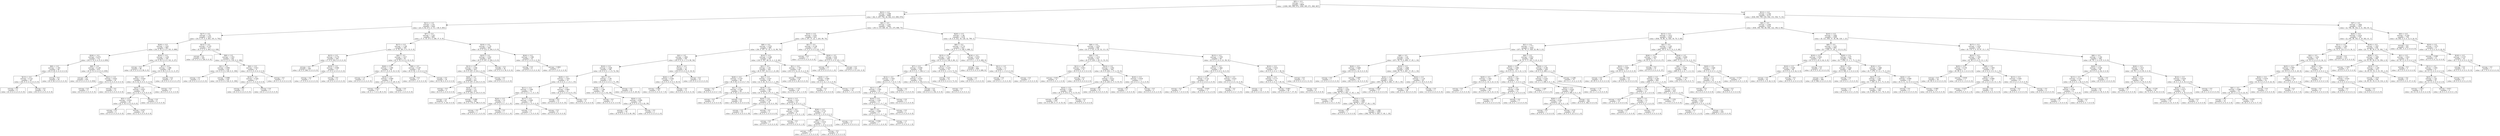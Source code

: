 digraph Tree {
node [shape=box] ;
0 [label="X[5] <= 0.5\nentropy = 3.17\nsamples = 8859\nvalue = [1000, 995, 990, 972, 1000, 995, 971, 969, 967]"] ;
1 [label="X[23] <= 0.5\nentropy = 2.588\nsamples = 4084\nvalue = [62, 0, 207, 742, 44, 842, 413, 898, 876]"] ;
0 -> 1 [labeldistance=2.5, labelangle=45, headlabel="True"] ;
2 [label="X[11] <= 0.5\nentropy = 2.05\nsamples = 2242\nvalue = [23, 0, 92, 473, 4, 711, 138, 0, 801]"] ;
1 -> 2 ;
3 [label="X[17] <= 0.5\nentropy = 1.55\nsamples = 1433\nvalue = [16, 0, 57, 0, 4, 463, 101, 0, 792]"] ;
2 -> 3 ;
4 [label="X[20] <= 0.5\nentropy = 1.021\nsamples = 862\nvalue = [16, 0, 55, 0, 4, 0, 101, 0, 686]"] ;
3 -> 4 ;
5 [label="X[26] <= 0.5\nentropy = 0.474\nsamples = 712\nvalue = [16, 0, 33, 0, 4, 0, 0, 0, 659]"] ;
4 -> 5 ;
6 [label="X[8] <= 0.5\nentropy = 1.361\nsamples = 40\nvalue = [16, 0, 20, 0, 4, 0, 0, 0, 0]"] ;
5 -> 6 ;
7 [label="X[13] <= 0.5\nentropy = 0.722\nsamples = 20\nvalue = [16, 0, 0, 0, 4, 0, 0, 0, 0]"] ;
6 -> 7 ;
8 [label="entropy = 0.0\nsamples = 4\nvalue = [0, 0, 0, 0, 4, 0, 0, 0, 0]"] ;
7 -> 8 ;
9 [label="entropy = 0.0\nsamples = 16\nvalue = [16, 0, 0, 0, 0, 0, 0, 0, 0]"] ;
7 -> 9 ;
10 [label="entropy = 0.0\nsamples = 20\nvalue = [0, 0, 20, 0, 0, 0, 0, 0, 0]"] ;
6 -> 10 ;
11 [label="X[8] <= 0.5\nentropy = 0.138\nsamples = 672\nvalue = [0, 0, 13, 0, 0, 0, 0, 0, 659]"] ;
5 -> 11 ;
12 [label="entropy = 0.0\nsamples = 654\nvalue = [0, 0, 0, 0, 0, 0, 0, 0, 654]"] ;
11 -> 12 ;
13 [label="X[21] <= 0.5\nentropy = 0.852\nsamples = 18\nvalue = [0, 0, 13, 0, 0, 0, 0, 0, 5]"] ;
11 -> 13 ;
14 [label="entropy = 0.0\nsamples = 5\nvalue = [0, 0, 0, 0, 0, 0, 0, 0, 5]"] ;
13 -> 14 ;
15 [label="entropy = 0.0\nsamples = 13\nvalue = [0, 0, 13, 0, 0, 0, 0, 0, 0]"] ;
13 -> 15 ;
16 [label="X[16] <= 0.5\nentropy = 1.236\nsamples = 150\nvalue = [0, 0, 22, 0, 0, 0, 101, 0, 27]"] ;
4 -> 16 ;
17 [label="entropy = 0.0\nsamples = 90\nvalue = [0, 0, 0, 0, 0, 0, 90, 0, 0]"] ;
16 -> 17 ;
18 [label="X[7] <= 0.5\nentropy = 1.498\nsamples = 60\nvalue = [0, 0, 22, 0, 0, 0, 11, 0, 27]"] ;
16 -> 18 ;
19 [label="X[6] <= 0.5\nentropy = 0.918\nsamples = 33\nvalue = [0, 0, 22, 0, 0, 0, 11, 0, 0]"] ;
18 -> 19 ;
20 [label="X[25] <= 0.5\nentropy = 0.837\nsamples = 30\nvalue = [0, 0, 22, 0, 0, 0, 8, 0, 0]"] ;
19 -> 20 ;
21 [label="X[3] <= 0.5\nentropy = 0.918\nsamples = 24\nvalue = [0, 0, 16, 0, 0, 0, 8, 0, 0]"] ;
20 -> 21 ;
22 [label="entropy = 0.0\nsamples = 4\nvalue = [0, 0, 4, 0, 0, 0, 0, 0, 0]"] ;
21 -> 22 ;
23 [label="entropy = 0.971\nsamples = 20\nvalue = [0, 0, 12, 0, 0, 0, 8, 0, 0]"] ;
21 -> 23 ;
24 [label="entropy = 0.0\nsamples = 6\nvalue = [0, 0, 6, 0, 0, 0, 0, 0, 0]"] ;
20 -> 24 ;
25 [label="entropy = 0.0\nsamples = 3\nvalue = [0, 0, 0, 0, 0, 0, 3, 0, 0]"] ;
19 -> 25 ;
26 [label="entropy = 0.0\nsamples = 27\nvalue = [0, 0, 0, 0, 0, 0, 0, 0, 27]"] ;
18 -> 26 ;
27 [label="X[12] <= 0.5\nentropy = 0.725\nsamples = 571\nvalue = [0, 0, 2, 0, 0, 463, 0, 0, 106]"] ;
3 -> 27 ;
28 [label="entropy = 0.0\nsamples = 329\nvalue = [0, 0, 0, 0, 0, 329, 0, 0, 0]"] ;
27 -> 28 ;
29 [label="X[8] <= 0.5\nentropy = 1.051\nsamples = 242\nvalue = [0, 0, 2, 0, 0, 134, 0, 0, 106]"] ;
27 -> 29 ;
30 [label="X[1] <= 0.5\nentropy = 0.994\nsamples = 234\nvalue = [0, 0, 0, 0, 0, 128, 0, 0, 106]"] ;
29 -> 30 ;
31 [label="entropy = 0.0\nsamples = 4\nvalue = [0, 0, 0, 0, 0, 4, 0, 0, 0]"] ;
30 -> 31 ;
32 [label="entropy = 0.996\nsamples = 230\nvalue = [0, 0, 0, 0, 0, 124, 0, 0, 106]"] ;
30 -> 32 ;
33 [label="X[4] <= 0.5\nentropy = 0.811\nsamples = 8\nvalue = [0, 0, 2, 0, 0, 6, 0, 0, 0]"] ;
29 -> 33 ;
34 [label="X[10] <= 0.5\nentropy = 0.592\nsamples = 7\nvalue = [0, 0, 1, 0, 0, 6, 0, 0, 0]"] ;
33 -> 34 ;
35 [label="entropy = 0.0\nsamples = 6\nvalue = [0, 0, 0, 0, 0, 6, 0, 0, 0]"] ;
34 -> 35 ;
36 [label="entropy = 0.0\nsamples = 1\nvalue = [0, 0, 1, 0, 0, 0, 0, 0, 0]"] ;
34 -> 36 ;
37 [label="entropy = 0.0\nsamples = 1\nvalue = [0, 0, 1, 0, 0, 0, 0, 0, 0]"] ;
33 -> 37 ;
38 [label="X[7] <= 0.5\nentropy = 1.507\nsamples = 809\nvalue = [7, 0, 35, 473, 0, 248, 37, 0, 9]"] ;
2 -> 38 ;
39 [label="X[17] <= 0.5\nentropy = 1.148\nsamples = 340\nvalue = [7, 0, 35, 261, 0, 4, 33, 0, 0]"] ;
38 -> 39 ;
40 [label="X[15] <= 0.5\nentropy = 0.179\nsamples = 259\nvalue = [7, 0, 0, 252, 0, 0, 0, 0, 0]"] ;
39 -> 40 ;
41 [label="entropy = 0.0\nsamples = 248\nvalue = [0, 0, 0, 248, 0, 0, 0, 0, 0]"] ;
40 -> 41 ;
42 [label="X[19] <= 0.5\nentropy = 0.946\nsamples = 11\nvalue = [7, 0, 0, 4, 0, 0, 0, 0, 0]"] ;
40 -> 42 ;
43 [label="entropy = 0.0\nsamples = 7\nvalue = [7, 0, 0, 0, 0, 0, 0, 0, 0]"] ;
42 -> 43 ;
44 [label="entropy = 0.0\nsamples = 4\nvalue = [0, 0, 0, 4, 0, 0, 0, 0, 0]"] ;
42 -> 44 ;
45 [label="X[4] <= 0.5\nentropy = 1.617\nsamples = 81\nvalue = [0, 0, 35, 9, 0, 4, 33, 0, 0]"] ;
39 -> 45 ;
46 [label="X[26] <= 0.5\nentropy = 1.209\nsamples = 46\nvalue = [0, 0, 1, 8, 0, 4, 33, 0, 0]"] ;
45 -> 46 ;
47 [label="entropy = 1.0\nsamples = 8\nvalue = [0, 0, 0, 0, 0, 4, 4, 0, 0]"] ;
46 -> 47 ;
48 [label="X[19] <= 0.5\nentropy = 0.909\nsamples = 38\nvalue = [0, 0, 1, 8, 0, 0, 29, 0, 0]"] ;
46 -> 48 ;
49 [label="entropy = 0.871\nsamples = 37\nvalue = [0, 0, 1, 7, 0, 0, 29, 0, 0]"] ;
48 -> 49 ;
50 [label="entropy = 0.0\nsamples = 1\nvalue = [0, 0, 0, 1, 0, 0, 0, 0, 0]"] ;
48 -> 50 ;
51 [label="X[8] <= 0.5\nentropy = 0.187\nsamples = 35\nvalue = [0, 0, 34, 1, 0, 0, 0, 0, 0]"] ;
45 -> 51 ;
52 [label="entropy = 0.0\nsamples = 1\nvalue = [0, 0, 0, 1, 0, 0, 0, 0, 0]"] ;
51 -> 52 ;
53 [label="entropy = 0.0\nsamples = 34\nvalue = [0, 0, 34, 0, 0, 0, 0, 0, 0]"] ;
51 -> 53 ;
54 [label="X[16] <= 0.5\nentropy = 1.176\nsamples = 469\nvalue = [0, 0, 0, 212, 0, 244, 4, 0, 9]"] ;
38 -> 54 ;
55 [label="X[25] <= 0.5\nentropy = 1.032\nsamples = 453\nvalue = [0, 0, 0, 207, 0, 244, 2, 0, 0]"] ;
54 -> 55 ;
56 [label="X[13] <= 0.5\nentropy = 1.038\nsamples = 423\nvalue = [0, 0, 0, 207, 0, 214, 2, 0, 0]"] ;
55 -> 56 ;
57 [label="X[26] <= 0.5\nentropy = 1.0\nsamples = 421\nvalue = [0, 0, 0, 207, 0, 214, 0, 0, 0]"] ;
56 -> 57 ;
58 [label="entropy = 0.0\nsamples = 2\nvalue = [0, 0, 0, 2, 0, 0, 0, 0, 0]"] ;
57 -> 58 ;
59 [label="X[18] <= 0.5\nentropy = 1.0\nsamples = 419\nvalue = [0, 0, 0, 205, 0, 214, 0, 0, 0]"] ;
57 -> 59 ;
60 [label="entropy = 1.0\nsamples = 53\nvalue = [0, 0, 0, 27, 0, 26, 0, 0, 0]"] ;
59 -> 60 ;
61 [label="entropy = 0.999\nsamples = 366\nvalue = [0, 0, 0, 178, 0, 188, 0, 0, 0]"] ;
59 -> 61 ;
62 [label="entropy = 0.0\nsamples = 2\nvalue = [0, 0, 0, 0, 0, 0, 2, 0, 0]"] ;
56 -> 62 ;
63 [label="entropy = 0.0\nsamples = 30\nvalue = [0, 0, 0, 0, 0, 30, 0, 0, 0]"] ;
55 -> 63 ;
64 [label="X[24] <= 0.5\nentropy = 1.366\nsamples = 16\nvalue = [0, 0, 0, 5, 0, 0, 2, 0, 9]"] ;
54 -> 64 ;
65 [label="entropy = 0.0\nsamples = 9\nvalue = [0, 0, 0, 0, 0, 0, 0, 0, 9]"] ;
64 -> 65 ;
66 [label="entropy = 0.863\nsamples = 7\nvalue = [0, 0, 0, 5, 0, 0, 2, 0, 0]"] ;
64 -> 66 ;
67 [label="X[0] <= 0.5\nentropy = 2.267\nsamples = 1842\nvalue = [39, 0, 115, 269, 40, 131, 275, 898, 75]"] ;
1 -> 67 ;
68 [label="X[10] <= 0.5\nentropy = 2.451\nsamples = 624\nvalue = [39, 0, 107, 37, 22, 3, 243, 99, 74]"] ;
67 -> 68 ;
69 [label="X[8] <= 0.5\nentropy = 2.553\nsamples = 389\nvalue = [36, 0, 107, 37, 22, 3, 12, 98, 74]"] ;
68 -> 69 ;
70 [label="X[2] <= 0.5\nentropy = 1.864\nsamples = 182\nvalue = [18, 0, 0, 9, 1, 1, 9, 90, 54]"] ;
69 -> 70 ;
71 [label="X[16] <= 0.5\nentropy = 1.628\nsamples = 146\nvalue = [0, 0, 0, 9, 1, 1, 9, 72, 54]"] ;
70 -> 71 ;
72 [label="X[20] <= 0.5\nentropy = 1.934\nsamples = 33\nvalue = [0, 0, 0, 9, 1, 1, 6, 1, 15]"] ;
71 -> 72 ;
73 [label="X[11] <= 0.5\nentropy = 1.208\nsamples = 12\nvalue = [0, 0, 0, 9, 1, 1, 0, 1, 0]"] ;
72 -> 73 ;
74 [label="X[24] <= 0.5\nentropy = 1.0\nsamples = 2\nvalue = [0, 0, 0, 0, 0, 1, 0, 1, 0]"] ;
73 -> 74 ;
75 [label="entropy = 0.0\nsamples = 1\nvalue = [0, 0, 0, 0, 0, 1, 0, 0, 0]"] ;
74 -> 75 ;
76 [label="entropy = 0.0\nsamples = 1\nvalue = [0, 0, 0, 0, 0, 0, 0, 1, 0]"] ;
74 -> 76 ;
77 [label="X[17] <= 0.5\nentropy = 0.469\nsamples = 10\nvalue = [0, 0, 0, 9, 1, 0, 0, 0, 0]"] ;
73 -> 77 ;
78 [label="entropy = 1.0\nsamples = 2\nvalue = [0, 0, 0, 1, 1, 0, 0, 0, 0]"] ;
77 -> 78 ;
79 [label="entropy = 0.0\nsamples = 8\nvalue = [0, 0, 0, 8, 0, 0, 0, 0, 0]"] ;
77 -> 79 ;
80 [label="X[7] <= 0.5\nentropy = 0.863\nsamples = 21\nvalue = [0, 0, 0, 0, 0, 0, 6, 0, 15]"] ;
72 -> 80 ;
81 [label="entropy = 0.0\nsamples = 15\nvalue = [0, 0, 0, 0, 0, 0, 0, 0, 15]"] ;
80 -> 81 ;
82 [label="entropy = 0.0\nsamples = 6\nvalue = [0, 0, 0, 0, 0, 0, 6, 0, 0]"] ;
80 -> 82 ;
83 [label="X[3] <= 0.5\nentropy = 1.09\nsamples = 113\nvalue = [0, 0, 0, 0, 0, 0, 3, 71, 39]"] ;
71 -> 83 ;
84 [label="X[19] <= 0.5\nentropy = 1.186\nsamples = 84\nvalue = [0, 0, 0, 0, 0, 0, 3, 42, 39]"] ;
83 -> 84 ;
85 [label="entropy = 0.0\nsamples = 3\nvalue = [0, 0, 0, 0, 0, 0, 3, 0, 0]"] ;
84 -> 85 ;
86 [label="X[24] <= 0.5\nentropy = 0.999\nsamples = 81\nvalue = [0, 0, 0, 0, 0, 0, 0, 42, 39]"] ;
84 -> 86 ;
87 [label="entropy = 1.0\nsamples = 79\nvalue = [0, 0, 0, 0, 0, 0, 0, 40, 39]"] ;
86 -> 87 ;
88 [label="entropy = 0.0\nsamples = 2\nvalue = [0, 0, 0, 0, 0, 0, 0, 2, 0]"] ;
86 -> 88 ;
89 [label="entropy = 0.0\nsamples = 29\nvalue = [0, 0, 0, 0, 0, 0, 0, 29, 0]"] ;
83 -> 89 ;
90 [label="X[12] <= 0.5\nentropy = 1.0\nsamples = 36\nvalue = [18, 0, 0, 0, 0, 0, 0, 18, 0]"] ;
70 -> 90 ;
91 [label="X[24] <= 0.5\nentropy = 0.592\nsamples = 21\nvalue = [3, 0, 0, 0, 0, 0, 0, 18, 0]"] ;
90 -> 91 ;
92 [label="entropy = 0.881\nsamples = 10\nvalue = [3, 0, 0, 0, 0, 0, 0, 7, 0]"] ;
91 -> 92 ;
93 [label="entropy = 0.0\nsamples = 11\nvalue = [0, 0, 0, 0, 0, 0, 0, 11, 0]"] ;
91 -> 93 ;
94 [label="entropy = 0.0\nsamples = 15\nvalue = [15, 0, 0, 0, 0, 0, 0, 0, 0]"] ;
90 -> 94 ;
95 [label="X[14] <= 0.5\nentropy = 2.184\nsamples = 207\nvalue = [18, 0, 107, 28, 21, 2, 3, 8, 20]"] ;
69 -> 95 ;
96 [label="X[3] <= 0.5\nentropy = 1.65\nsamples = 162\nvalue = [8, 0, 107, 16, 0, 2, 1, 8, 20]"] ;
95 -> 96 ;
97 [label="X[26] <= 0.5\nentropy = 0.707\nsamples = 96\nvalue = [6, 0, 83, 0, 0, 0, 0, 7, 0]"] ;
96 -> 97 ;
98 [label="entropy = 0.0\nsamples = 7\nvalue = [0, 0, 0, 0, 0, 0, 0, 7, 0]"] ;
97 -> 98 ;
99 [label="X[1] <= 0.5\nentropy = 0.356\nsamples = 89\nvalue = [6, 0, 83, 0, 0, 0, 0, 0, 0]"] ;
97 -> 99 ;
100 [label="entropy = 0.0\nsamples = 6\nvalue = [6, 0, 0, 0, 0, 0, 0, 0, 0]"] ;
99 -> 100 ;
101 [label="entropy = 0.0\nsamples = 83\nvalue = [0, 0, 83, 0, 0, 0, 0, 0, 0]"] ;
99 -> 101 ;
102 [label="X[2] <= 0.5\nentropy = 2.037\nsamples = 66\nvalue = [2, 0, 24, 16, 0, 2, 1, 1, 20]"] ;
96 -> 102 ;
103 [label="X[19] <= 0.5\nentropy = 1.663\nsamples = 46\nvalue = [0, 0, 12, 13, 0, 0, 0, 1, 20]"] ;
102 -> 103 ;
104 [label="X[24] <= 0.5\nentropy = 0.738\nsamples = 24\nvalue = [0, 0, 0, 5, 0, 0, 0, 0, 19]"] ;
103 -> 104 ;
105 [label="entropy = 0.0\nsamples = 19\nvalue = [0, 0, 0, 0, 0, 0, 0, 0, 19]"] ;
104 -> 105 ;
106 [label="entropy = 0.0\nsamples = 5\nvalue = [0, 0, 0, 5, 0, 0, 0, 0, 0]"] ;
104 -> 106 ;
107 [label="X[13] <= 0.5\nentropy = 1.413\nsamples = 22\nvalue = [0, 0, 12, 8, 0, 0, 0, 1, 1]"] ;
103 -> 107 ;
108 [label="X[16] <= 0.5\nentropy = 0.544\nsamples = 8\nvalue = [0, 0, 0, 7, 0, 0, 0, 1, 0]"] ;
107 -> 108 ;
109 [label="entropy = 0.0\nsamples = 7\nvalue = [0, 0, 0, 7, 0, 0, 0, 0, 0]"] ;
108 -> 109 ;
110 [label="entropy = 0.0\nsamples = 1\nvalue = [0, 0, 0, 0, 0, 0, 0, 1, 0]"] ;
108 -> 110 ;
111 [label="X[26] <= 0.5\nentropy = 0.735\nsamples = 14\nvalue = [0, 0, 12, 1, 0, 0, 0, 0, 1]"] ;
107 -> 111 ;
112 [label="X[9] <= 0.5\nentropy = 0.414\nsamples = 12\nvalue = [0, 0, 11, 1, 0, 0, 0, 0, 0]"] ;
111 -> 112 ;
113 [label="entropy = 0.811\nsamples = 4\nvalue = [0, 0, 3, 1, 0, 0, 0, 0, 0]"] ;
112 -> 113 ;
114 [label="entropy = 0.0\nsamples = 8\nvalue = [0, 0, 8, 0, 0, 0, 0, 0, 0]"] ;
112 -> 114 ;
115 [label="entropy = 1.0\nsamples = 2\nvalue = [0, 0, 1, 0, 0, 0, 0, 0, 1]"] ;
111 -> 115 ;
116 [label="entropy = 1.733\nsamples = 20\nvalue = [2, 0, 12, 3, 0, 2, 1, 0, 0]"] ;
102 -> 116 ;
117 [label="X[1] <= 0.5\nentropy = 1.703\nsamples = 45\nvalue = [10, 0, 0, 12, 21, 0, 2, 0, 0]"] ;
95 -> 117 ;
118 [label="entropy = 0.918\nsamples = 30\nvalue = [10, 0, 0, 0, 20, 0, 0, 0, 0]"] ;
117 -> 118 ;
119 [label="X[20] <= 0.5\nentropy = 0.906\nsamples = 15\nvalue = [0, 0, 0, 12, 1, 0, 2, 0, 0]"] ;
117 -> 119 ;
120 [label="entropy = 0.0\nsamples = 5\nvalue = [0, 0, 0, 5, 0, 0, 0, 0, 0]"] ;
119 -> 120 ;
121 [label="entropy = 1.157\nsamples = 10\nvalue = [0, 0, 0, 7, 1, 0, 2, 0, 0]"] ;
119 -> 121 ;
122 [label="X[1] <= 0.5\nentropy = 0.138\nsamples = 235\nvalue = [3, 0, 0, 0, 0, 0, 231, 1, 0]"] ;
68 -> 122 ;
123 [label="entropy = 0.0\nsamples = 3\nvalue = [3, 0, 0, 0, 0, 0, 0, 0, 0]"] ;
122 -> 123 ;
124 [label="X[20] <= 0.5\nentropy = 0.04\nsamples = 232\nvalue = [0, 0, 0, 0, 0, 0, 231, 1, 0]"] ;
122 -> 124 ;
125 [label="entropy = 0.0\nsamples = 1\nvalue = [0, 0, 0, 0, 0, 0, 0, 1, 0]"] ;
124 -> 125 ;
126 [label="entropy = 0.0\nsamples = 231\nvalue = [0, 0, 0, 0, 0, 0, 231, 0, 0]"] ;
124 -> 126 ;
127 [label="X[20] <= 0.5\nentropy = 1.48\nsamples = 1218\nvalue = [0, 0, 8, 232, 18, 128, 32, 799, 1]"] ;
67 -> 127 ;
128 [label="X[6] <= 0.5\nentropy = 0.714\nsamples = 810\nvalue = [0, 0, 3, 1, 9, 108, 0, 688, 1]"] ;
127 -> 128 ;
129 [label="X[15] <= 0.5\nentropy = 1.324\nsamples = 200\nvalue = [0, 0, 3, 0, 8, 108, 0, 80, 1]"] ;
128 -> 129 ;
130 [label="X[7] <= 0.5\nentropy = 0.838\nsamples = 126\nvalue = [0, 0, 3, 0, 7, 108, 0, 7, 1]"] ;
129 -> 130 ;
131 [label="X[14] <= 0.5\nentropy = 1.934\nsamples = 23\nvalue = [0, 0, 3, 0, 7, 6, 0, 7, 0]"] ;
130 -> 131 ;
132 [label="X[11] <= 0.5\nentropy = 1.505\nsamples = 16\nvalue = [0, 0, 3, 0, 0, 6, 0, 7, 0]"] ;
131 -> 132 ;
133 [label="X[16] <= 0.5\nentropy = 1.241\nsamples = 11\nvalue = [0, 0, 3, 0, 0, 1, 0, 7, 0]"] ;
132 -> 133 ;
134 [label="X[9] <= 0.5\nentropy = 0.986\nsamples = 9\nvalue = [0, 0, 1, 0, 0, 1, 0, 7, 0]"] ;
133 -> 134 ;
135 [label="entropy = 0.592\nsamples = 7\nvalue = [0, 0, 0, 0, 0, 1, 0, 6, 0]"] ;
134 -> 135 ;
136 [label="entropy = 1.0\nsamples = 2\nvalue = [0, 0, 1, 0, 0, 0, 0, 1, 0]"] ;
134 -> 136 ;
137 [label="entropy = 0.0\nsamples = 2\nvalue = [0, 0, 2, 0, 0, 0, 0, 0, 0]"] ;
133 -> 137 ;
138 [label="entropy = 0.0\nsamples = 5\nvalue = [0, 0, 0, 0, 0, 5, 0, 0, 0]"] ;
132 -> 138 ;
139 [label="entropy = 0.0\nsamples = 7\nvalue = [0, 0, 0, 0, 7, 0, 0, 0, 0]"] ;
131 -> 139 ;
140 [label="X[16] <= 0.5\nentropy = 0.079\nsamples = 103\nvalue = [0, 0, 0, 0, 0, 102, 0, 0, 1]"] ;
130 -> 140 ;
141 [label="entropy = 0.0\nsamples = 102\nvalue = [0, 0, 0, 0, 0, 102, 0, 0, 0]"] ;
140 -> 141 ;
142 [label="entropy = 0.0\nsamples = 1\nvalue = [0, 0, 0, 0, 0, 0, 0, 0, 1]"] ;
140 -> 142 ;
143 [label="X[14] <= 0.5\nentropy = 0.103\nsamples = 74\nvalue = [0, 0, 0, 0, 1, 0, 0, 73, 0]"] ;
129 -> 143 ;
144 [label="entropy = 0.0\nsamples = 73\nvalue = [0, 0, 0, 0, 0, 0, 0, 73, 0]"] ;
143 -> 144 ;
145 [label="entropy = 0.0\nsamples = 1\nvalue = [0, 0, 0, 0, 1, 0, 0, 0, 0]"] ;
143 -> 145 ;
146 [label="X[18] <= 0.5\nentropy = 0.035\nsamples = 610\nvalue = [0, 0, 0, 1, 1, 0, 0, 608, 0]"] ;
128 -> 146 ;
147 [label="entropy = 0.0\nsamples = 608\nvalue = [0, 0, 0, 0, 0, 0, 0, 608, 0]"] ;
146 -> 147 ;
148 [label="X[11] <= 0.5\nentropy = 1.0\nsamples = 2\nvalue = [0, 0, 0, 1, 1, 0, 0, 0, 0]"] ;
146 -> 148 ;
149 [label="entropy = 0.0\nsamples = 1\nvalue = [0, 0, 0, 0, 1, 0, 0, 0, 0]"] ;
148 -> 149 ;
150 [label="entropy = 0.0\nsamples = 1\nvalue = [0, 0, 0, 1, 0, 0, 0, 0, 0]"] ;
148 -> 150 ;
151 [label="X[8] <= 0.5\nentropy = 1.676\nsamples = 408\nvalue = [0, 0, 5, 231, 9, 20, 32, 111, 0]"] ;
127 -> 151 ;
152 [label="X[4] <= 0.5\nentropy = 1.214\nsamples = 314\nvalue = [0, 0, 0, 229, 1, 20, 11, 53, 0]"] ;
151 -> 152 ;
153 [label="X[11] <= 0.5\nentropy = 0.811\nsamples = 12\nvalue = [0, 0, 0, 0, 0, 3, 9, 0, 0]"] ;
152 -> 153 ;
154 [label="entropy = 0.811\nsamples = 4\nvalue = [0, 0, 0, 0, 0, 3, 1, 0, 0]"] ;
153 -> 154 ;
155 [label="entropy = 0.0\nsamples = 8\nvalue = [0, 0, 0, 0, 0, 0, 8, 0, 0]"] ;
153 -> 155 ;
156 [label="X[14] <= 0.5\nentropy = 1.052\nsamples = 302\nvalue = [0, 0, 0, 229, 1, 17, 2, 53, 0]"] ;
152 -> 156 ;
157 [label="X[7] <= 0.5\nentropy = 0.972\nsamples = 299\nvalue = [0, 0, 0, 229, 0, 17, 0, 53, 0]"] ;
156 -> 157 ;
158 [label="X[16] <= 0.5\nentropy = 1.003\nsamples = 284\nvalue = [0, 0, 0, 214, 0, 17, 0, 53, 0]"] ;
157 -> 158 ;
159 [label="entropy = 1.022\nsamples = 275\nvalue = [0, 0, 0, 205, 0, 17, 0, 53, 0]"] ;
158 -> 159 ;
160 [label="entropy = 0.0\nsamples = 9\nvalue = [0, 0, 0, 9, 0, 0, 0, 0, 0]"] ;
158 -> 160 ;
161 [label="entropy = 0.0\nsamples = 15\nvalue = [0, 0, 0, 15, 0, 0, 0, 0, 0]"] ;
157 -> 161 ;
162 [label="X[16] <= 0.5\nentropy = 0.918\nsamples = 3\nvalue = [0, 0, 0, 0, 1, 0, 2, 0, 0]"] ;
156 -> 162 ;
163 [label="entropy = 0.0\nsamples = 1\nvalue = [0, 0, 0, 0, 1, 0, 0, 0, 0]"] ;
162 -> 163 ;
164 [label="entropy = 0.0\nsamples = 2\nvalue = [0, 0, 0, 0, 0, 0, 2, 0, 0]"] ;
162 -> 164 ;
165 [label="X[13] <= 0.5\nentropy = 1.559\nsamples = 94\nvalue = [0, 0, 5, 2, 8, 0, 21, 58, 0]"] ;
151 -> 165 ;
166 [label="X[25] <= 0.5\nentropy = 1.462\nsamples = 27\nvalue = [0, 0, 5, 0, 8, 0, 14, 0, 0]"] ;
165 -> 166 ;
167 [label="X[11] <= 0.5\nentropy = 0.722\nsamples = 10\nvalue = [0, 0, 0, 0, 8, 0, 2, 0, 0]"] ;
166 -> 167 ;
168 [label="entropy = 0.0\nsamples = 7\nvalue = [0, 0, 0, 0, 7, 0, 0, 0, 0]"] ;
167 -> 168 ;
169 [label="entropy = 0.918\nsamples = 3\nvalue = [0, 0, 0, 0, 1, 0, 2, 0, 0]"] ;
167 -> 169 ;
170 [label="X[10] <= 0.5\nentropy = 0.874\nsamples = 17\nvalue = [0, 0, 5, 0, 0, 0, 12, 0, 0]"] ;
166 -> 170 ;
171 [label="entropy = 0.0\nsamples = 7\nvalue = [0, 0, 0, 0, 0, 0, 7, 0, 0]"] ;
170 -> 171 ;
172 [label="entropy = 1.0\nsamples = 10\nvalue = [0, 0, 5, 0, 0, 0, 5, 0, 0]"] ;
170 -> 172 ;
173 [label="X[10] <= 0.5\nentropy = 0.672\nsamples = 67\nvalue = [0, 0, 0, 2, 0, 0, 7, 58, 0]"] ;
165 -> 173 ;
174 [label="X[24] <= 0.5\nentropy = 0.777\nsamples = 54\nvalue = [0, 0, 0, 2, 0, 0, 7, 45, 0]"] ;
173 -> 174 ;
175 [label="entropy = 0.863\nsamples = 46\nvalue = [0, 0, 0, 2, 0, 0, 7, 37, 0]"] ;
174 -> 175 ;
176 [label="entropy = 0.0\nsamples = 8\nvalue = [0, 0, 0, 0, 0, 0, 0, 8, 0]"] ;
174 -> 176 ;
177 [label="entropy = 0.0\nsamples = 13\nvalue = [0, 0, 0, 0, 0, 0, 0, 13, 0]"] ;
173 -> 177 ;
178 [label="X[12] <= 0.5\nentropy = 2.756\nsamples = 4775\nvalue = [938, 995, 783, 230, 956, 153, 558, 71, 91]"] ;
0 -> 178 [labeldistance=2.5, labelangle=-45, headlabel="False"] ;
179 [label="X[0] <= 0.5\nentropy = 2.449\nsamples = 3318\nvalue = [936, 199, 745, 68, 956, 122, 196, 6, 90]"] ;
178 -> 179 ;
180 [label="X[13] <= 0.5\nentropy = 1.913\nsamples = 2229\nvalue = [936, 78, 86, 31, 920, 34, 70, 5, 69]"] ;
179 -> 180 ;
181 [label="X[1] <= 0.5\nentropy = 1.777\nsamples = 1644\nvalue = [471, 42, 78, 17, 920, 22, 68, 5, 21]"] ;
180 -> 181 ;
182 [label="X[8] <= 0.5\nentropy = 1.81\nsamples = 1154\nvalue = [471, 30, 75, 0, 499, 17, 45, 1, 16]"] ;
181 -> 182 ;
183 [label="X[20] <= 0.5\nentropy = 0.984\nsamples = 75\nvalue = [43, 0, 0, 0, 32, 0, 0, 0, 0]"] ;
182 -> 183 ;
184 [label="entropy = 0.0\nsamples = 1\nvalue = [1, 0, 0, 0, 0, 0, 0, 0, 0]"] ;
183 -> 184 ;
185 [label="entropy = 0.987\nsamples = 74\nvalue = [42, 0, 0, 0, 32, 0, 0, 0, 0]"] ;
183 -> 185 ;
186 [label="X[19] <= 0.5\nentropy = 1.848\nsamples = 1079\nvalue = [428, 30, 75, 0, 467, 17, 45, 1, 16]"] ;
182 -> 186 ;
187 [label="X[16] <= 0.5\nentropy = 1.87\nsamples = 1034\nvalue = [403, 30, 74, 0, 448, 17, 45, 1, 16]"] ;
186 -> 187 ;
188 [label="X[26] <= 0.5\nentropy = 1.879\nsamples = 1017\nvalue = [392, 30, 74, 0, 442, 17, 45, 1, 16]"] ;
187 -> 188 ;
189 [label="entropy = 1.198\nsamples = 16\nvalue = [10, 0, 0, 0, 5, 0, 1, 0, 0]"] ;
188 -> 189 ;
190 [label="X[23] <= 0.5\nentropy = 1.885\nsamples = 1001\nvalue = [382, 30, 74, 0, 437, 17, 44, 1, 16]"] ;
188 -> 190 ;
191 [label="entropy = 0.0\nsamples = 1\nvalue = [0, 0, 0, 0, 1, 0, 0, 0, 0]"] ;
190 -> 191 ;
192 [label="entropy = 1.886\nsamples = 1000\nvalue = [382, 30, 74, 0, 436, 17, 44, 1, 16]"] ;
190 -> 192 ;
193 [label="entropy = 0.937\nsamples = 17\nvalue = [11, 0, 0, 0, 6, 0, 0, 0, 0]"] ;
187 -> 193 ;
194 [label="X[24] <= 0.5\nentropy = 1.118\nsamples = 45\nvalue = [25, 0, 1, 0, 19, 0, 0, 0, 0]"] ;
186 -> 194 ;
195 [label="entropy = 1.124\nsamples = 44\nvalue = [24, 0, 1, 0, 19, 0, 0, 0, 0]"] ;
194 -> 195 ;
196 [label="entropy = 0.0\nsamples = 1\nvalue = [1, 0, 0, 0, 0, 0, 0, 0, 0]"] ;
194 -> 196 ;
197 [label="X[8] <= 0.5\nentropy = 0.931\nsamples = 490\nvalue = [0, 12, 3, 17, 421, 5, 23, 4, 5]"] ;
181 -> 197 ;
198 [label="X[24] <= 0.5\nentropy = 2.486\nsamples = 62\nvalue = [0, 6, 0, 11, 13, 3, 21, 3, 5]"] ;
197 -> 198 ;
199 [label="X[20] <= 0.5\nentropy = 1.942\nsamples = 43\nvalue = [0, 0, 0, 4, 10, 3, 21, 0, 5]"] ;
198 -> 199 ;
200 [label="entropy = 0.0\nsamples = 1\nvalue = [0, 0, 0, 1, 0, 0, 0, 0, 0]"] ;
199 -> 200 ;
201 [label="entropy = 1.902\nsamples = 42\nvalue = [0, 0, 0, 3, 10, 3, 21, 0, 5]"] ;
199 -> 201 ;
202 [label="X[16] <= 0.5\nentropy = 1.897\nsamples = 19\nvalue = [0, 6, 0, 7, 3, 0, 0, 3, 0]"] ;
198 -> 202 ;
203 [label="X[19] <= 0.5\nentropy = 0.98\nsamples = 12\nvalue = [0, 5, 0, 7, 0, 0, 0, 0, 0]"] ;
202 -> 203 ;
204 [label="entropy = 0.0\nsamples = 5\nvalue = [0, 5, 0, 0, 0, 0, 0, 0, 0]"] ;
203 -> 204 ;
205 [label="entropy = 0.0\nsamples = 7\nvalue = [0, 0, 0, 7, 0, 0, 0, 0, 0]"] ;
203 -> 205 ;
206 [label="entropy = 1.449\nsamples = 7\nvalue = [0, 1, 0, 0, 3, 0, 0, 3, 0]"] ;
202 -> 206 ;
207 [label="X[24] <= 0.5\nentropy = 0.381\nsamples = 428\nvalue = [0, 6, 3, 6, 408, 2, 2, 1, 0]"] ;
197 -> 207 ;
208 [label="X[15] <= 0.5\nentropy = 0.203\nsamples = 418\nvalue = [0, 3, 1, 5, 408, 0, 0, 1, 0]"] ;
207 -> 208 ;
209 [label="X[20] <= 0.5\nentropy = 0.025\nsamples = 407\nvalue = [0, 0, 0, 0, 406, 0, 0, 1, 0]"] ;
208 -> 209 ;
210 [label="X[26] <= 0.5\nentropy = 0.242\nsamples = 25\nvalue = [0, 0, 0, 0, 24, 0, 0, 1, 0]"] ;
209 -> 210 ;
211 [label="entropy = 0.0\nsamples = 1\nvalue = [0, 0, 0, 0, 1, 0, 0, 0, 0]"] ;
210 -> 211 ;
212 [label="entropy = 0.25\nsamples = 24\nvalue = [0, 0, 0, 0, 23, 0, 0, 1, 0]"] ;
210 -> 212 ;
213 [label="entropy = 0.0\nsamples = 382\nvalue = [0, 0, 0, 0, 382, 0, 0, 0, 0]"] ;
209 -> 213 ;
214 [label="entropy = 1.79\nsamples = 11\nvalue = [0, 3, 1, 5, 2, 0, 0, 0, 0]"] ;
208 -> 214 ;
215 [label="entropy = 2.246\nsamples = 10\nvalue = [0, 3, 2, 1, 0, 2, 2, 0, 0]"] ;
207 -> 215 ;
216 [label="X[2] <= 0.5\nentropy = 1.163\nsamples = 585\nvalue = [465, 36, 8, 14, 0, 12, 2, 0, 48]"] ;
180 -> 216 ;
217 [label="X[26] <= 0.5\nentropy = 1.455\nsamples = 74\nvalue = [0, 25, 0, 12, 0, 0, 0, 0, 37]"] ;
216 -> 217 ;
218 [label="X[23] <= 0.5\nentropy = 0.909\nsamples = 37\nvalue = [0, 25, 0, 12, 0, 0, 0, 0, 0]"] ;
217 -> 218 ;
219 [label="entropy = 0.0\nsamples = 25\nvalue = [0, 25, 0, 0, 0, 0, 0, 0, 0]"] ;
218 -> 219 ;
220 [label="entropy = 0.0\nsamples = 12\nvalue = [0, 0, 0, 12, 0, 0, 0, 0, 0]"] ;
218 -> 220 ;
221 [label="entropy = 0.0\nsamples = 37\nvalue = [0, 0, 0, 0, 0, 0, 0, 0, 37]"] ;
217 -> 221 ;
222 [label="X[24] <= 0.5\nentropy = 0.646\nsamples = 511\nvalue = [465, 11, 8, 2, 0, 12, 2, 0, 11]"] ;
216 -> 222 ;
223 [label="X[6] <= 0.5\nentropy = 0.479\nsamples = 496\nvalue = [465, 6, 4, 2, 0, 7, 1, 0, 11]"] ;
222 -> 223 ;
224 [label="X[20] <= 0.5\nentropy = 0.283\nsamples = 464\nvalue = [449, 3, 4, 2, 0, 1, 1, 0, 4]"] ;
223 -> 224 ;
225 [label="X[21] <= 0.5\nentropy = 1.772\nsamples = 21\nvalue = [12, 2, 0, 2, 0, 1, 0, 0, 4]"] ;
224 -> 225 ;
226 [label="entropy = 1.614\nsamples = 19\nvalue = [11, 2, 0, 2, 0, 0, 0, 0, 4]"] ;
225 -> 226 ;
227 [label="X[25] <= 0.5\nentropy = 1.0\nsamples = 2\nvalue = [1, 0, 0, 0, 0, 1, 0, 0, 0]"] ;
225 -> 227 ;
228 [label="entropy = 0.0\nsamples = 1\nvalue = [0, 0, 0, 0, 0, 1, 0, 0, 0]"] ;
227 -> 228 ;
229 [label="entropy = 0.0\nsamples = 1\nvalue = [1, 0, 0, 0, 0, 0, 0, 0, 0]"] ;
227 -> 229 ;
230 [label="X[17] <= 0.5\nentropy = 0.12\nsamples = 443\nvalue = [437, 1, 4, 0, 0, 0, 1, 0, 0]"] ;
224 -> 230 ;
231 [label="entropy = 1.252\nsamples = 6\nvalue = [1, 1, 4, 0, 0, 0, 0, 0, 0]"] ;
230 -> 231 ;
232 [label="X[23] <= 0.5\nentropy = 0.023\nsamples = 437\nvalue = [436, 0, 0, 0, 0, 0, 1, 0, 0]"] ;
230 -> 232 ;
233 [label="entropy = 0.0\nsamples = 1\nvalue = [0, 0, 0, 0, 0, 0, 1, 0, 0]"] ;
232 -> 233 ;
234 [label="entropy = 0.0\nsamples = 436\nvalue = [436, 0, 0, 0, 0, 0, 0, 0, 0]"] ;
232 -> 234 ;
235 [label="entropy = 1.753\nsamples = 32\nvalue = [16, 3, 0, 0, 0, 6, 0, 0, 7]"] ;
223 -> 235 ;
236 [label="X[20] <= 0.5\nentropy = 1.826\nsamples = 15\nvalue = [0, 5, 4, 0, 0, 5, 1, 0, 0]"] ;
222 -> 236 ;
237 [label="X[23] <= 0.5\nentropy = 1.0\nsamples = 10\nvalue = [0, 5, 0, 0, 0, 5, 0, 0, 0]"] ;
236 -> 237 ;
238 [label="entropy = 0.0\nsamples = 5\nvalue = [0, 5, 0, 0, 0, 0, 0, 0, 0]"] ;
237 -> 238 ;
239 [label="entropy = 0.0\nsamples = 5\nvalue = [0, 0, 0, 0, 0, 5, 0, 0, 0]"] ;
237 -> 239 ;
240 [label="entropy = 0.722\nsamples = 5\nvalue = [0, 0, 4, 0, 0, 0, 1, 0, 0]"] ;
236 -> 240 ;
241 [label="X[10] <= 0.5\nentropy = 1.892\nsamples = 1089\nvalue = [0, 121, 659, 37, 36, 88, 126, 1, 21]"] ;
179 -> 241 ;
242 [label="X[8] <= 0.5\nentropy = 1.231\nsamples = 859\nvalue = [0, 7, 654, 37, 26, 1, 113, 0, 21]"] ;
241 -> 242 ;
243 [label="X[19] <= 0.5\nentropy = 0.953\nsamples = 67\nvalue = [0, 0, 0, 0, 25, 0, 42, 0, 0]"] ;
242 -> 243 ;
244 [label="X[16] <= 0.5\nentropy = 0.426\nsamples = 46\nvalue = [0, 0, 0, 0, 4, 0, 42, 0, 0]"] ;
243 -> 244 ;
245 [label="entropy = 0.0\nsamples = 42\nvalue = [0, 0, 0, 0, 0, 0, 42, 0, 0]"] ;
244 -> 245 ;
246 [label="entropy = 0.0\nsamples = 4\nvalue = [0, 0, 0, 0, 4, 0, 0, 0, 0]"] ;
244 -> 246 ;
247 [label="entropy = 0.0\nsamples = 21\nvalue = [0, 0, 0, 0, 21, 0, 0, 0, 0]"] ;
243 -> 247 ;
248 [label="X[20] <= 0.5\nentropy = 0.97\nsamples = 792\nvalue = [0, 7, 654, 37, 1, 1, 71, 0, 21]"] ;
242 -> 248 ;
249 [label="X[22] <= 0.5\nentropy = 0.026\nsamples = 385\nvalue = [0, 0, 384, 0, 1, 0, 0, 0, 0]"] ;
248 -> 249 ;
250 [label="entropy = 0.0\nsamples = 384\nvalue = [0, 0, 384, 0, 0, 0, 0, 0, 0]"] ;
249 -> 250 ;
251 [label="entropy = 0.0\nsamples = 1\nvalue = [0, 0, 0, 0, 1, 0, 0, 0, 0]"] ;
249 -> 251 ;
252 [label="X[16] <= 0.5\nentropy = 1.489\nsamples = 407\nvalue = [0, 7, 270, 37, 0, 1, 71, 0, 21]"] ;
248 -> 252 ;
253 [label="X[23] <= 0.5\nentropy = 1.447\nsamples = 384\nvalue = [0, 7, 259, 25, 0, 1, 71, 0, 21]"] ;
252 -> 253 ;
254 [label="entropy = 1.0\nsamples = 2\nvalue = [0, 1, 0, 0, 0, 0, 1, 0, 0]"] ;
253 -> 254 ;
255 [label="entropy = 1.433\nsamples = 382\nvalue = [0, 6, 259, 25, 0, 1, 70, 0, 21]"] ;
253 -> 255 ;
256 [label="X[26] <= 0.5\nentropy = 0.999\nsamples = 23\nvalue = [0, 0, 11, 12, 0, 0, 0, 0, 0]"] ;
252 -> 256 ;
257 [label="entropy = 0.0\nsamples = 2\nvalue = [0, 0, 2, 0, 0, 0, 0, 0, 0]"] ;
256 -> 257 ;
258 [label="entropy = 0.985\nsamples = 21\nvalue = [0, 0, 9, 12, 0, 0, 0, 0, 0]"] ;
256 -> 258 ;
259 [label="X[17] <= 0.5\nentropy = 1.618\nsamples = 230\nvalue = [0, 114, 5, 0, 10, 87, 13, 1, 0]"] ;
241 -> 259 ;
260 [label="X[23] <= 0.5\nentropy = 1.583\nsamples = 62\nvalue = [0, 38, 4, 0, 6, 0, 13, 1, 0]"] ;
259 -> 260 ;
261 [label="X[25] <= 0.5\nentropy = 0.179\nsamples = 37\nvalue = [0, 36, 0, 0, 1, 0, 0, 0, 0]"] ;
260 -> 261 ;
262 [label="entropy = 0.0\nsamples = 34\nvalue = [0, 34, 0, 0, 0, 0, 0, 0, 0]"] ;
261 -> 262 ;
263 [label="entropy = 0.918\nsamples = 3\nvalue = [0, 2, 0, 0, 1, 0, 0, 0, 0]"] ;
261 -> 263 ;
264 [label="X[8] <= 0.5\nentropy = 1.855\nsamples = 25\nvalue = [0, 2, 4, 0, 5, 0, 13, 1, 0]"] ;
260 -> 264 ;
265 [label="X[20] <= 0.5\nentropy = 0.868\nsamples = 16\nvalue = [0, 2, 0, 0, 0, 0, 13, 1, 0]"] ;
264 -> 265 ;
266 [label="entropy = 0.918\nsamples = 3\nvalue = [0, 2, 0, 0, 0, 0, 0, 1, 0]"] ;
265 -> 266 ;
267 [label="entropy = 0.0\nsamples = 13\nvalue = [0, 0, 0, 0, 0, 0, 13, 0, 0]"] ;
265 -> 267 ;
268 [label="X[13] <= 0.5\nentropy = 0.991\nsamples = 9\nvalue = [0, 0, 4, 0, 5, 0, 0, 0, 0]"] ;
264 -> 268 ;
269 [label="entropy = 0.0\nsamples = 5\nvalue = [0, 0, 0, 0, 5, 0, 0, 0, 0]"] ;
268 -> 269 ;
270 [label="entropy = 0.0\nsamples = 4\nvalue = [0, 0, 4, 0, 0, 0, 0, 0, 0]"] ;
268 -> 270 ;
271 [label="X[8] <= 0.5\nentropy = 1.182\nsamples = 168\nvalue = [0, 76, 1, 0, 4, 87, 0, 0, 0]"] ;
259 -> 271 ;
272 [label="X[20] <= 0.5\nentropy = 0.426\nsamples = 46\nvalue = [0, 0, 0, 0, 4, 42, 0, 0, 0]"] ;
271 -> 272 ;
273 [label="X[13] <= 0.5\nentropy = 0.159\nsamples = 43\nvalue = [0, 0, 0, 0, 1, 42, 0, 0, 0]"] ;
272 -> 273 ;
274 [label="X[25] <= 0.5\nentropy = 0.544\nsamples = 8\nvalue = [0, 0, 0, 0, 1, 7, 0, 0, 0]"] ;
273 -> 274 ;
275 [label="entropy = 0.0\nsamples = 1\nvalue = [0, 0, 0, 0, 1, 0, 0, 0, 0]"] ;
274 -> 275 ;
276 [label="entropy = 0.0\nsamples = 7\nvalue = [0, 0, 0, 0, 0, 7, 0, 0, 0]"] ;
274 -> 276 ;
277 [label="entropy = 0.0\nsamples = 35\nvalue = [0, 0, 0, 0, 0, 35, 0, 0, 0]"] ;
273 -> 277 ;
278 [label="entropy = 0.0\nsamples = 3\nvalue = [0, 0, 0, 0, 3, 0, 0, 0, 0]"] ;
272 -> 278 ;
279 [label="X[20] <= 0.5\nentropy = 1.013\nsamples = 122\nvalue = [0, 76, 1, 0, 0, 45, 0, 0, 0]"] ;
271 -> 279 ;
280 [label="X[23] <= 0.5\nentropy = 0.535\nsamples = 82\nvalue = [0, 72, 0, 0, 0, 10, 0, 0, 0]"] ;
279 -> 280 ;
281 [label="entropy = 0.0\nsamples = 1\nvalue = [0, 1, 0, 0, 0, 0, 0, 0, 0]"] ;
280 -> 281 ;
282 [label="entropy = 0.539\nsamples = 81\nvalue = [0, 71, 0, 0, 0, 10, 0, 0, 0]"] ;
280 -> 282 ;
283 [label="X[14] <= 0.5\nentropy = 0.634\nsamples = 40\nvalue = [0, 4, 1, 0, 0, 35, 0, 0, 0]"] ;
279 -> 283 ;
284 [label="X[24] <= 0.5\nentropy = 0.477\nsamples = 39\nvalue = [0, 4, 0, 0, 0, 35, 0, 0, 0]"] ;
283 -> 284 ;
285 [label="entropy = 0.513\nsamples = 35\nvalue = [0, 4, 0, 0, 0, 31, 0, 0, 0]"] ;
284 -> 285 ;
286 [label="entropy = 0.0\nsamples = 4\nvalue = [0, 0, 0, 0, 0, 4, 0, 0, 0]"] ;
284 -> 286 ;
287 [label="entropy = 0.0\nsamples = 1\nvalue = [0, 0, 1, 0, 0, 0, 0, 0, 0]"] ;
283 -> 287 ;
288 [label="X[7] <= 0.5\nentropy = 1.804\nsamples = 1457\nvalue = [2, 796, 38, 162, 0, 31, 362, 65, 1]"] ;
178 -> 288 ;
289 [label="X[20] <= 0.5\nentropy = 2.014\nsamples = 729\nvalue = [2, 104, 38, 162, 0, 19, 362, 41, 1]"] ;
288 -> 289 ;
290 [label="X[11] <= 0.5\nentropy = 1.399\nsamples = 193\nvalue = [2, 33, 0, 123, 0, 0, 0, 34, 1]"] ;
289 -> 290 ;
291 [label="X[2] <= 0.5\nentropy = 1.252\nsamples = 70\nvalue = [2, 33, 0, 0, 0, 0, 0, 34, 1]"] ;
290 -> 291 ;
292 [label="X[25] <= 0.5\nentropy = 0.997\nsamples = 62\nvalue = [0, 33, 0, 0, 0, 0, 0, 29, 0]"] ;
291 -> 292 ;
293 [label="X[24] <= 0.5\nentropy = 0.979\nsamples = 53\nvalue = [0, 31, 0, 0, 0, 0, 0, 22, 0]"] ;
292 -> 293 ;
294 [label="X[6] <= 0.5\nentropy = 0.986\nsamples = 51\nvalue = [0, 29, 0, 0, 0, 0, 0, 22, 0]"] ;
293 -> 294 ;
295 [label="entropy = 1.0\nsamples = 10\nvalue = [0, 5, 0, 0, 0, 0, 0, 5, 0]"] ;
294 -> 295 ;
296 [label="entropy = 0.979\nsamples = 41\nvalue = [0, 24, 0, 0, 0, 0, 0, 17, 0]"] ;
294 -> 296 ;
297 [label="entropy = 0.0\nsamples = 2\nvalue = [0, 2, 0, 0, 0, 0, 0, 0, 0]"] ;
293 -> 297 ;
298 [label="X[0] <= 0.5\nentropy = 0.764\nsamples = 9\nvalue = [0, 2, 0, 0, 0, 0, 0, 7, 0]"] ;
292 -> 298 ;
299 [label="entropy = 0.0\nsamples = 7\nvalue = [0, 0, 0, 0, 0, 0, 0, 7, 0]"] ;
298 -> 299 ;
300 [label="entropy = 0.0\nsamples = 2\nvalue = [0, 2, 0, 0, 0, 0, 0, 0, 0]"] ;
298 -> 300 ;
301 [label="X[26] <= 0.5\nentropy = 1.299\nsamples = 8\nvalue = [2, 0, 0, 0, 0, 0, 0, 5, 1]"] ;
291 -> 301 ;
302 [label="entropy = 0.0\nsamples = 5\nvalue = [0, 0, 0, 0, 0, 0, 0, 5, 0]"] ;
301 -> 302 ;
303 [label="X[23] <= 0.5\nentropy = 0.918\nsamples = 3\nvalue = [2, 0, 0, 0, 0, 0, 0, 0, 1]"] ;
301 -> 303 ;
304 [label="entropy = 0.0\nsamples = 1\nvalue = [0, 0, 0, 0, 0, 0, 0, 0, 1]"] ;
303 -> 304 ;
305 [label="entropy = 0.0\nsamples = 2\nvalue = [2, 0, 0, 0, 0, 0, 0, 0, 0]"] ;
303 -> 305 ;
306 [label="entropy = 0.0\nsamples = 123\nvalue = [0, 0, 0, 123, 0, 0, 0, 0, 0]"] ;
290 -> 306 ;
307 [label="X[16] <= 0.5\nentropy = 1.567\nsamples = 536\nvalue = [0, 71, 38, 39, 0, 19, 362, 7, 0]"] ;
289 -> 307 ;
308 [label="X[26] <= 0.5\nentropy = 1.406\nsamples = 494\nvalue = [0, 53, 25, 39, 0, 19, 356, 2, 0]"] ;
307 -> 308 ;
309 [label="entropy = 1.935\nsamples = 21\nvalue = [0, 8, 4, 4, 0, 0, 5, 0, 0]"] ;
308 -> 309 ;
310 [label="X[10] <= 0.5\nentropy = 1.339\nsamples = 473\nvalue = [0, 45, 21, 35, 0, 19, 351, 2, 0]"] ;
308 -> 310 ;
311 [label="entropy = 1.415\nsamples = 436\nvalue = [0, 45, 21, 35, 0, 19, 314, 2, 0]"] ;
310 -> 311 ;
312 [label="entropy = 0.0\nsamples = 37\nvalue = [0, 0, 0, 0, 0, 0, 37, 0, 0]"] ;
310 -> 312 ;
313 [label="X[1] <= 0.5\nentropy = 1.814\nsamples = 42\nvalue = [0, 18, 13, 0, 0, 0, 6, 5, 0]"] ;
307 -> 313 ;
314 [label="entropy = 0.0\nsamples = 5\nvalue = [0, 5, 0, 0, 0, 0, 0, 0, 0]"] ;
313 -> 314 ;
315 [label="X[11] <= 0.5\nentropy = 1.876\nsamples = 37\nvalue = [0, 13, 13, 0, 0, 0, 6, 5, 0]"] ;
313 -> 315 ;
316 [label="X[25] <= 0.5\nentropy = 1.82\nsamples = 35\nvalue = [0, 13, 13, 0, 0, 0, 4, 5, 0]"] ;
315 -> 316 ;
317 [label="entropy = 1.815\nsamples = 31\nvalue = [0, 13, 10, 0, 0, 0, 4, 4, 0]"] ;
316 -> 317 ;
318 [label="entropy = 0.811\nsamples = 4\nvalue = [0, 0, 3, 0, 0, 0, 0, 1, 0]"] ;
316 -> 318 ;
319 [label="entropy = 0.0\nsamples = 2\nvalue = [0, 0, 0, 0, 0, 0, 2, 0, 0]"] ;
315 -> 319 ;
320 [label="X[0] <= 0.5\nentropy = 0.329\nsamples = 728\nvalue = [0, 692, 0, 0, 0, 12, 0, 24, 0]"] ;
288 -> 320 ;
321 [label="entropy = 0.0\nsamples = 691\nvalue = [0, 691, 0, 0, 0, 0, 0, 0, 0]"] ;
320 -> 321 ;
322 [label="X[10] <= 0.5\nentropy = 1.073\nsamples = 37\nvalue = [0, 1, 0, 0, 0, 12, 0, 24, 0]"] ;
320 -> 322 ;
323 [label="entropy = 0.985\nsamples = 21\nvalue = [0, 0, 0, 0, 0, 12, 0, 9, 0]"] ;
322 -> 323 ;
324 [label="X[18] <= 0.5\nentropy = 0.337\nsamples = 16\nvalue = [0, 1, 0, 0, 0, 0, 0, 15, 0]"] ;
322 -> 324 ;
325 [label="entropy = 0.0\nsamples = 15\nvalue = [0, 0, 0, 0, 0, 0, 0, 15, 0]"] ;
324 -> 325 ;
326 [label="entropy = 0.0\nsamples = 1\nvalue = [0, 1, 0, 0, 0, 0, 0, 0, 0]"] ;
324 -> 326 ;
}